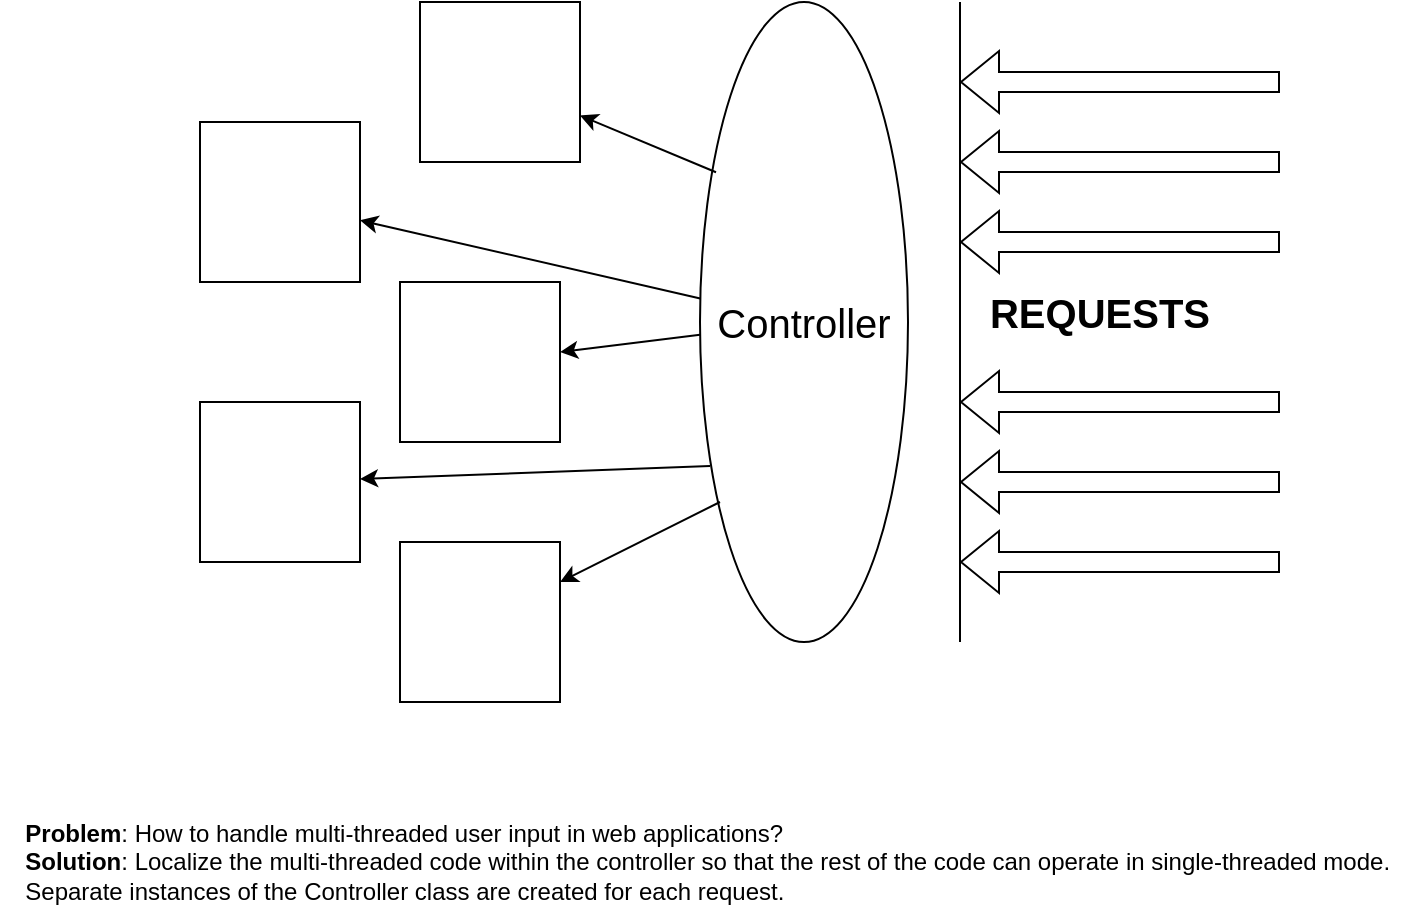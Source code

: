 <mxfile version="20.7.4" type="device"><diagram id="C5RBs43oDa-KdzZeNtuy" name="Page-1"><mxGraphModel dx="2058" dy="1188" grid="1" gridSize="10" guides="1" tooltips="1" connect="1" arrows="1" fold="1" page="1" pageScale="1" pageWidth="827" pageHeight="1169" math="0" shadow="0"><root><mxCell id="WIyWlLk6GJQsqaUBKTNV-0"/><mxCell id="WIyWlLk6GJQsqaUBKTNV-1" parent="WIyWlLk6GJQsqaUBKTNV-0"/><mxCell id="0tNFtu_YL_IUfNufug4u-0" value="&lt;div style=&quot;text-align: justify;&quot;&gt;&lt;b style=&quot;background-color: initial;&quot;&gt;Problem&lt;/b&gt;&lt;span style=&quot;background-color: initial;&quot;&gt;:&amp;nbsp;&lt;/span&gt;&lt;span style=&quot;background-color: initial;&quot;&gt;How to handle multi-threaded user input in web applications?&lt;/span&gt;&lt;/div&gt;&lt;div style=&quot;text-align: justify;&quot;&gt;&lt;b style=&quot;font-weight: bold; background-color: initial;&quot;&gt;Solution&lt;/b&gt;&lt;span style=&quot;background-color: initial;&quot;&gt;:&amp;nbsp;&lt;/span&gt;&lt;span style=&quot;background-color: initial;&quot;&gt;Localize the multi-threaded code within the controller so that the rest of the code can operate in single-threaded mode.&amp;nbsp;&lt;/span&gt;&lt;/div&gt;&lt;div style=&quot;text-align: justify;&quot;&gt;&lt;span style=&quot;background-color: initial;&quot;&gt;Separate instances of the Controller class are created for each request.&lt;/span&gt;&lt;/div&gt;" style="text;html=1;align=center;verticalAlign=middle;resizable=0;points=[];autosize=1;strokeColor=none;fillColor=none;sketch=0;" parent="WIyWlLk6GJQsqaUBKTNV-1" vertex="1"><mxGeometry x="40" y="480" width="710" height="60" as="geometry"/></mxCell><mxCell id="fEq7mtsaMuW97fuWMZ8b-0" value="" style="endArrow=none;html=1;rounded=0;" parent="WIyWlLk6GJQsqaUBKTNV-1" edge="1"><mxGeometry width="50" height="50" relative="1" as="geometry"><mxPoint x="520" y="400" as="sourcePoint"/><mxPoint x="520" y="80" as="targetPoint"/></mxGeometry></mxCell><mxCell id="fEq7mtsaMuW97fuWMZ8b-2" value="" style="shape=flexArrow;endArrow=classic;html=1;rounded=0;" parent="WIyWlLk6GJQsqaUBKTNV-1" edge="1"><mxGeometry width="50" height="50" relative="1" as="geometry"><mxPoint x="680" y="120" as="sourcePoint"/><mxPoint x="520" y="120" as="targetPoint"/></mxGeometry></mxCell><mxCell id="fEq7mtsaMuW97fuWMZ8b-3" value="" style="shape=flexArrow;endArrow=classic;html=1;rounded=0;" parent="WIyWlLk6GJQsqaUBKTNV-1" edge="1"><mxGeometry width="50" height="50" relative="1" as="geometry"><mxPoint x="680" y="160" as="sourcePoint"/><mxPoint x="520" y="160" as="targetPoint"/></mxGeometry></mxCell><mxCell id="fEq7mtsaMuW97fuWMZ8b-4" value="" style="shape=flexArrow;endArrow=classic;html=1;rounded=0;" parent="WIyWlLk6GJQsqaUBKTNV-1" edge="1"><mxGeometry width="50" height="50" relative="1" as="geometry"><mxPoint x="680" y="200" as="sourcePoint"/><mxPoint x="520" y="200" as="targetPoint"/></mxGeometry></mxCell><mxCell id="fEq7mtsaMuW97fuWMZ8b-6" value="" style="shape=flexArrow;endArrow=classic;html=1;rounded=0;" parent="WIyWlLk6GJQsqaUBKTNV-1" edge="1"><mxGeometry width="50" height="50" relative="1" as="geometry"><mxPoint x="680" y="280" as="sourcePoint"/><mxPoint x="520" y="280" as="targetPoint"/></mxGeometry></mxCell><mxCell id="fEq7mtsaMuW97fuWMZ8b-7" value="" style="shape=flexArrow;endArrow=classic;html=1;rounded=0;" parent="WIyWlLk6GJQsqaUBKTNV-1" edge="1"><mxGeometry width="50" height="50" relative="1" as="geometry"><mxPoint x="680" y="320" as="sourcePoint"/><mxPoint x="520" y="320" as="targetPoint"/></mxGeometry></mxCell><mxCell id="fEq7mtsaMuW97fuWMZ8b-8" value="" style="shape=flexArrow;endArrow=classic;html=1;rounded=0;" parent="WIyWlLk6GJQsqaUBKTNV-1" edge="1"><mxGeometry width="50" height="50" relative="1" as="geometry"><mxPoint x="680" y="360" as="sourcePoint"/><mxPoint x="520" y="360" as="targetPoint"/></mxGeometry></mxCell><mxCell id="fEq7mtsaMuW97fuWMZ8b-9" value="&lt;font style=&quot;font-size: 20px;&quot;&gt;REQUESTS&lt;/font&gt;" style="text;html=1;strokeColor=none;fillColor=none;align=center;verticalAlign=middle;whiteSpace=wrap;rounded=0;fontStyle=1" parent="WIyWlLk6GJQsqaUBKTNV-1" vertex="1"><mxGeometry x="560" y="220" width="60" height="30" as="geometry"/></mxCell><mxCell id="fEq7mtsaMuW97fuWMZ8b-10" value="Controller" style="ellipse;whiteSpace=wrap;html=1;fontSize=20;" parent="WIyWlLk6GJQsqaUBKTNV-1" vertex="1"><mxGeometry x="390" y="80" width="104" height="320" as="geometry"/></mxCell><mxCell id="fEq7mtsaMuW97fuWMZ8b-11" value="" style="whiteSpace=wrap;html=1;aspect=fixed;fontSize=20;" parent="WIyWlLk6GJQsqaUBKTNV-1" vertex="1"><mxGeometry x="250" y="80" width="80" height="80" as="geometry"/></mxCell><mxCell id="fEq7mtsaMuW97fuWMZ8b-12" value="" style="whiteSpace=wrap;html=1;aspect=fixed;fontSize=20;" parent="WIyWlLk6GJQsqaUBKTNV-1" vertex="1"><mxGeometry x="140" y="140" width="80" height="80" as="geometry"/></mxCell><mxCell id="fEq7mtsaMuW97fuWMZ8b-13" value="" style="whiteSpace=wrap;html=1;aspect=fixed;fontSize=20;" parent="WIyWlLk6GJQsqaUBKTNV-1" vertex="1"><mxGeometry x="240" y="220" width="80" height="80" as="geometry"/></mxCell><mxCell id="fEq7mtsaMuW97fuWMZ8b-14" value="" style="whiteSpace=wrap;html=1;aspect=fixed;fontSize=20;" parent="WIyWlLk6GJQsqaUBKTNV-1" vertex="1"><mxGeometry x="140" y="280" width="80" height="80" as="geometry"/></mxCell><mxCell id="fEq7mtsaMuW97fuWMZ8b-15" value="" style="whiteSpace=wrap;html=1;aspect=fixed;fontSize=20;" parent="WIyWlLk6GJQsqaUBKTNV-1" vertex="1"><mxGeometry x="240" y="350" width="80" height="80" as="geometry"/></mxCell><mxCell id="fEq7mtsaMuW97fuWMZ8b-16" value="" style="endArrow=classic;html=1;rounded=0;fontSize=20;exitX=0.077;exitY=0.266;exitDx=0;exitDy=0;exitPerimeter=0;" parent="WIyWlLk6GJQsqaUBKTNV-1" source="fEq7mtsaMuW97fuWMZ8b-10" target="fEq7mtsaMuW97fuWMZ8b-11" edge="1"><mxGeometry width="50" height="50" relative="1" as="geometry"><mxPoint x="400" y="430" as="sourcePoint"/><mxPoint x="450" y="380" as="targetPoint"/></mxGeometry></mxCell><mxCell id="fEq7mtsaMuW97fuWMZ8b-17" value="" style="endArrow=classic;html=1;rounded=0;fontSize=20;" parent="WIyWlLk6GJQsqaUBKTNV-1" source="fEq7mtsaMuW97fuWMZ8b-10" target="fEq7mtsaMuW97fuWMZ8b-12" edge="1"><mxGeometry width="50" height="50" relative="1" as="geometry"><mxPoint x="408.008" y="175.12" as="sourcePoint"/><mxPoint x="340" y="146.71" as="targetPoint"/></mxGeometry></mxCell><mxCell id="fEq7mtsaMuW97fuWMZ8b-18" value="" style="endArrow=classic;html=1;rounded=0;fontSize=20;" parent="WIyWlLk6GJQsqaUBKTNV-1" source="fEq7mtsaMuW97fuWMZ8b-10" target="fEq7mtsaMuW97fuWMZ8b-13" edge="1"><mxGeometry width="50" height="50" relative="1" as="geometry"><mxPoint x="400.139" y="238.32" as="sourcePoint"/><mxPoint x="230" y="199.16" as="targetPoint"/></mxGeometry></mxCell><mxCell id="fEq7mtsaMuW97fuWMZ8b-19" value="" style="endArrow=classic;html=1;rounded=0;fontSize=20;exitX=0.048;exitY=0.725;exitDx=0;exitDy=0;exitPerimeter=0;" parent="WIyWlLk6GJQsqaUBKTNV-1" source="fEq7mtsaMuW97fuWMZ8b-10" target="fEq7mtsaMuW97fuWMZ8b-14" edge="1"><mxGeometry width="50" height="50" relative="1" as="geometry"><mxPoint x="400.041" y="256.388" as="sourcePoint"/><mxPoint x="330" y="265.062" as="targetPoint"/></mxGeometry></mxCell><mxCell id="fEq7mtsaMuW97fuWMZ8b-20" value="" style="endArrow=classic;html=1;rounded=0;fontSize=20;" parent="WIyWlLk6GJQsqaUBKTNV-1" target="fEq7mtsaMuW97fuWMZ8b-15" edge="1"><mxGeometry width="50" height="50" relative="1" as="geometry"><mxPoint x="400" y="330" as="sourcePoint"/><mxPoint x="230" y="328.512" as="targetPoint"/></mxGeometry></mxCell></root></mxGraphModel></diagram></mxfile>